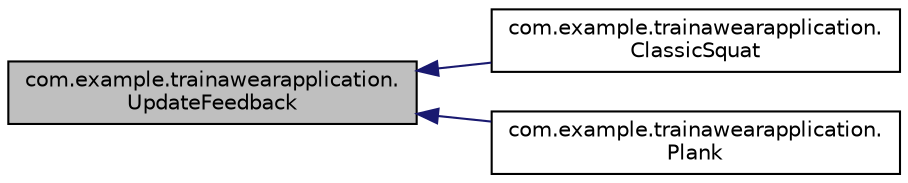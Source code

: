 digraph "com.example.trainawearapplication.UpdateFeedback"
{
 // INTERACTIVE_SVG=YES
 // LATEX_PDF_SIZE
  edge [fontname="Helvetica",fontsize="10",labelfontname="Helvetica",labelfontsize="10"];
  node [fontname="Helvetica",fontsize="10",shape=record];
  rankdir="LR";
  Node0 [label="com.example.trainawearapplication.\lUpdateFeedback",height=0.2,width=0.4,color="black", fillcolor="grey75", style="filled", fontcolor="black",tooltip=" "];
  Node0 -> Node1 [dir="back",color="midnightblue",fontsize="10",style="solid",fontname="Helvetica"];
  Node1 [label="com.example.trainawearapplication.\lClassicSquat",height=0.2,width=0.4,color="black", fillcolor="white", style="filled",URL="$classcom_1_1example_1_1trainawearapplication_1_1_classic_squat.html",tooltip=" "];
  Node0 -> Node2 [dir="back",color="midnightblue",fontsize="10",style="solid",fontname="Helvetica"];
  Node2 [label="com.example.trainawearapplication.\lPlank",height=0.2,width=0.4,color="black", fillcolor="white", style="filled",URL="$classcom_1_1example_1_1trainawearapplication_1_1_plank.html",tooltip=" "];
}
